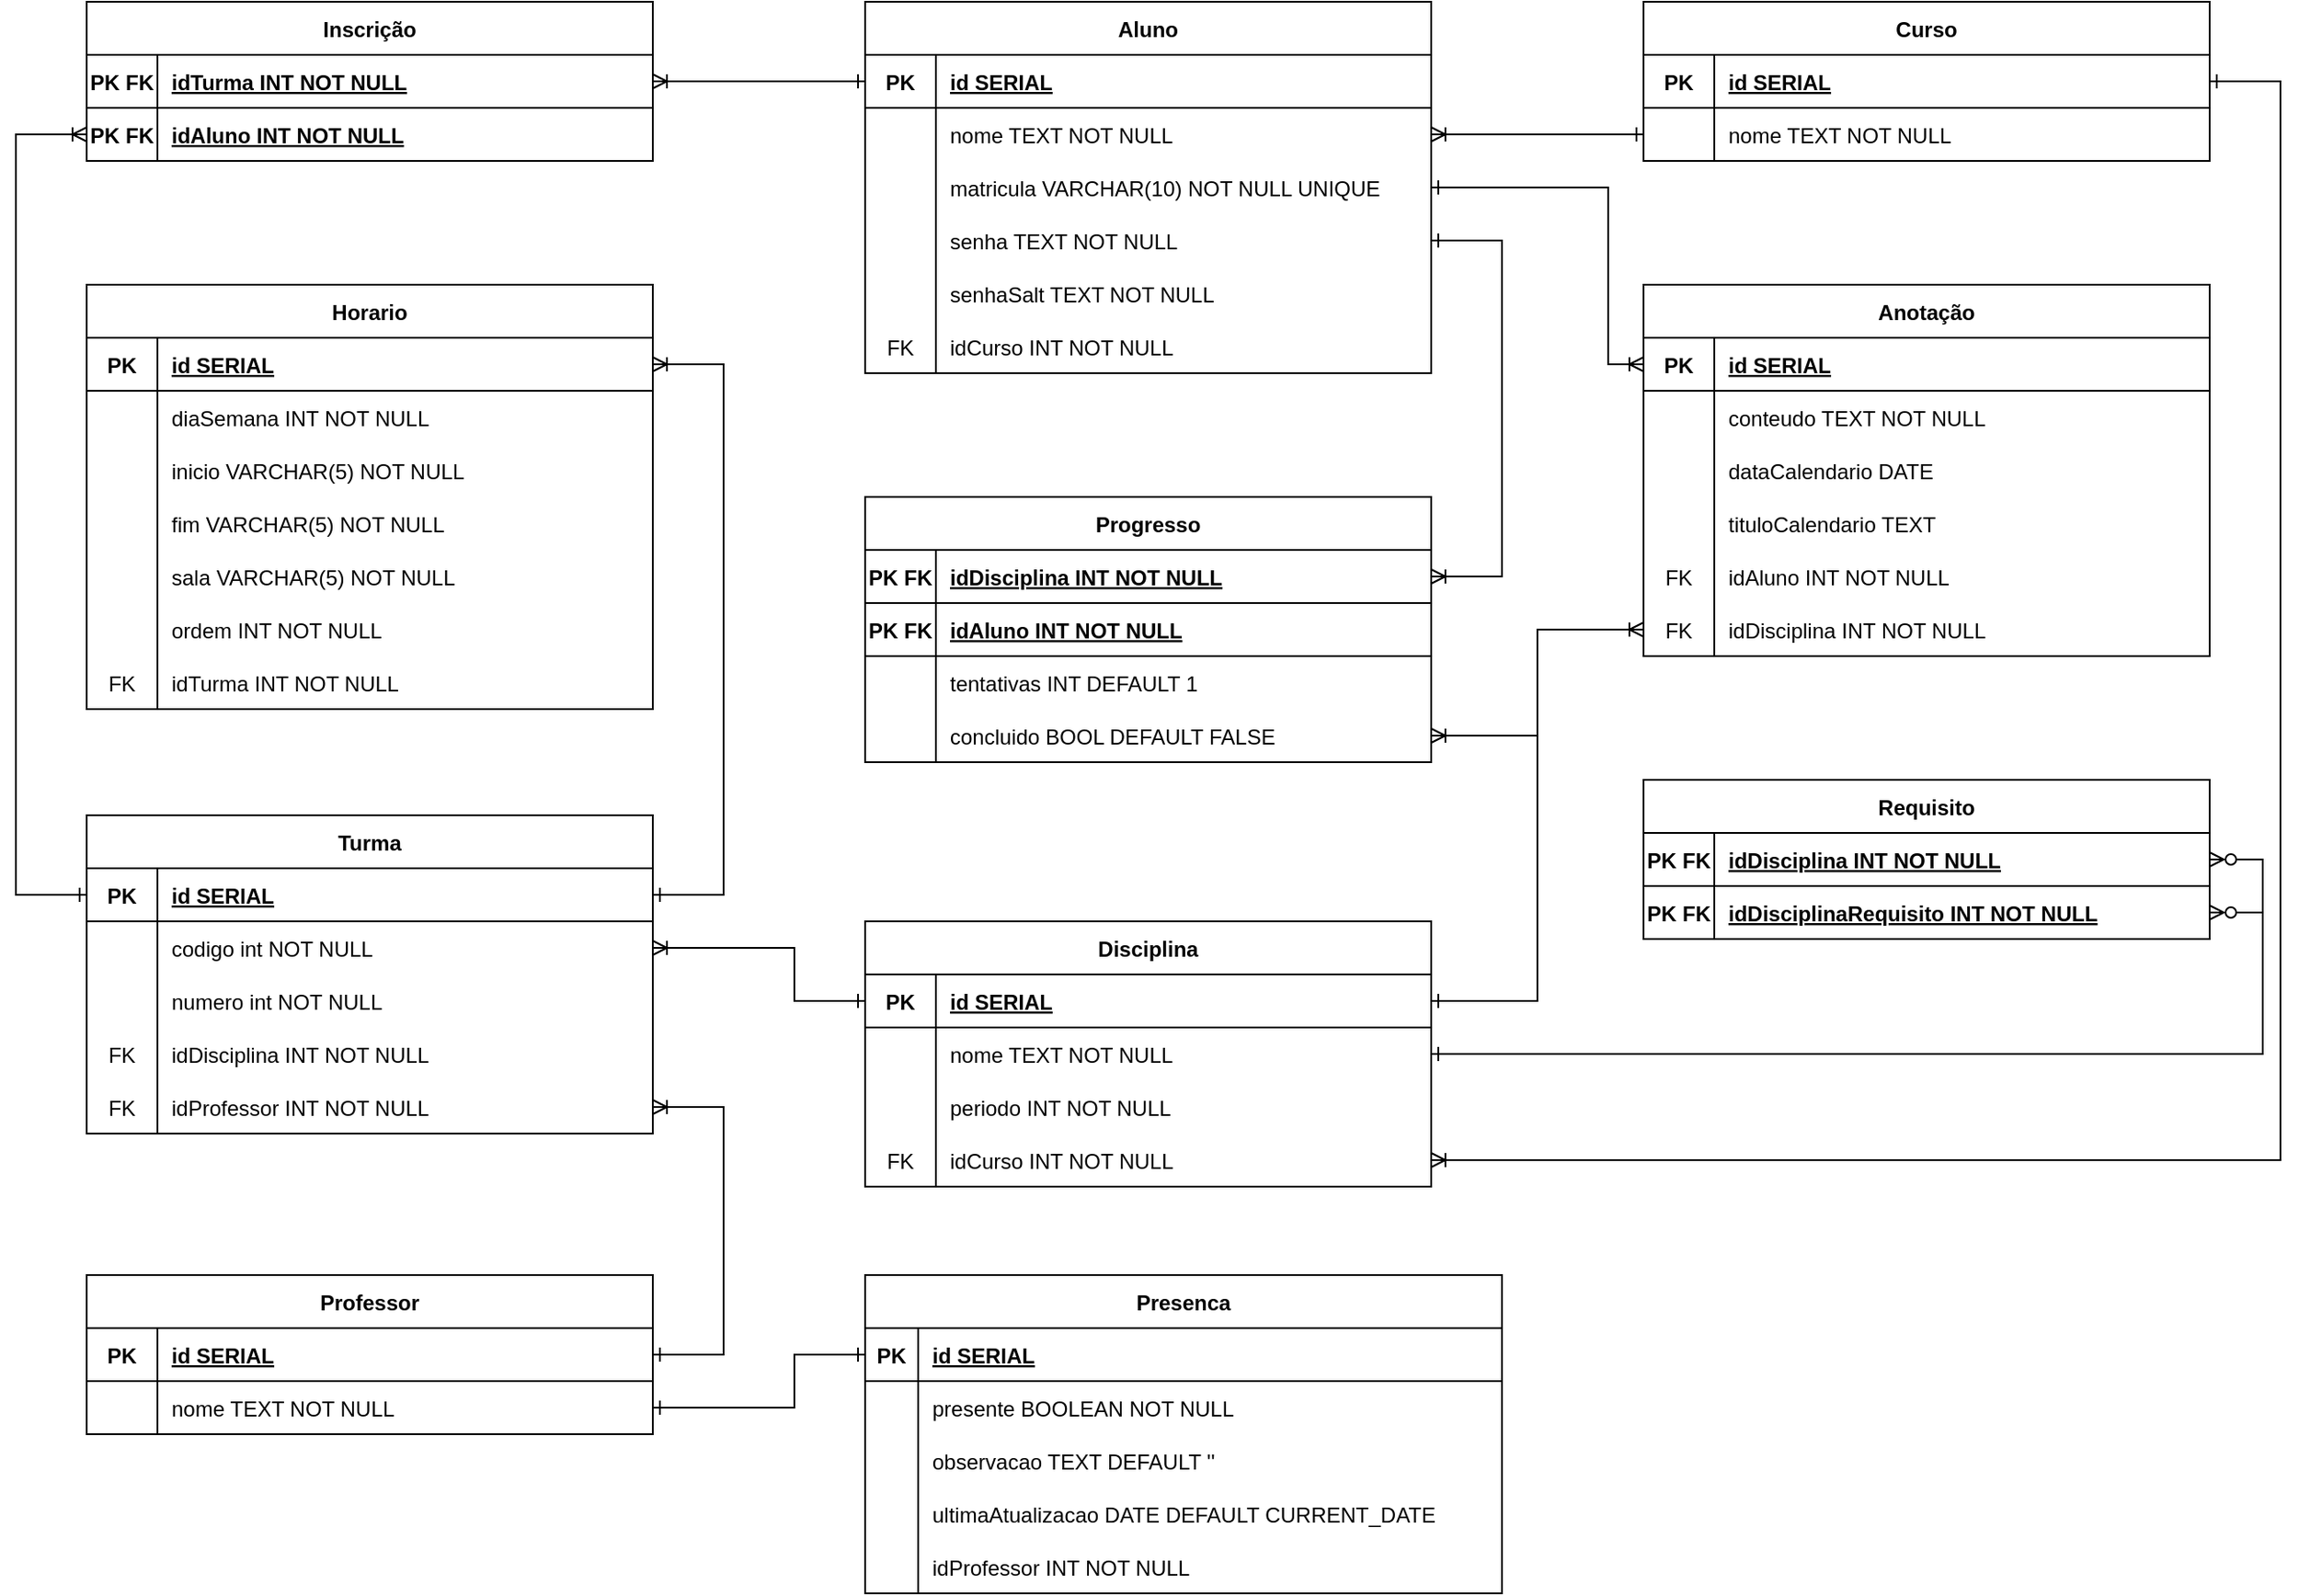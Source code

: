 <mxfile version="24.2.7" type="device">
  <diagram id="R2lEEEUBdFMjLlhIrx00" name="Page-1">
    <mxGraphModel dx="4599" dy="2169" grid="1" gridSize="10" guides="1" tooltips="1" connect="1" arrows="1" fold="1" page="1" pageScale="1" pageWidth="850" pageHeight="1100" math="0" shadow="0" extFonts="Permanent Marker^https://fonts.googleapis.com/css?family=Permanent+Marker">
      <root>
        <mxCell id="0" />
        <mxCell id="1" parent="0" />
        <mxCell id="kL6CfBc492w1mB8kGsAU-8" value="Curso" style="shape=table;startSize=30;container=1;collapsible=1;childLayout=tableLayout;fixedRows=1;rowLines=0;fontStyle=1;align=center;resizeLast=1;" vertex="1" parent="1">
          <mxGeometry x="-840" y="-120" width="320" height="90" as="geometry" />
        </mxCell>
        <mxCell id="kL6CfBc492w1mB8kGsAU-9" value="" style="shape=partialRectangle;collapsible=0;dropTarget=0;pointerEvents=0;fillColor=none;points=[[0,0.5],[1,0.5]];portConstraint=eastwest;top=0;left=0;right=0;bottom=1;" vertex="1" parent="kL6CfBc492w1mB8kGsAU-8">
          <mxGeometry y="30" width="320" height="30" as="geometry" />
        </mxCell>
        <mxCell id="kL6CfBc492w1mB8kGsAU-10" value="PK" style="shape=partialRectangle;overflow=hidden;connectable=0;fillColor=none;top=0;left=0;bottom=0;right=0;fontStyle=1;" vertex="1" parent="kL6CfBc492w1mB8kGsAU-9">
          <mxGeometry width="40" height="30" as="geometry">
            <mxRectangle width="40" height="30" as="alternateBounds" />
          </mxGeometry>
        </mxCell>
        <mxCell id="kL6CfBc492w1mB8kGsAU-11" value="id SERIAL " style="shape=partialRectangle;overflow=hidden;connectable=0;fillColor=none;top=0;left=0;bottom=0;right=0;align=left;spacingLeft=6;fontStyle=5;" vertex="1" parent="kL6CfBc492w1mB8kGsAU-9">
          <mxGeometry x="40" width="280" height="30" as="geometry">
            <mxRectangle width="280" height="30" as="alternateBounds" />
          </mxGeometry>
        </mxCell>
        <mxCell id="kL6CfBc492w1mB8kGsAU-12" value="" style="shape=partialRectangle;collapsible=0;dropTarget=0;pointerEvents=0;fillColor=none;points=[[0,0.5],[1,0.5]];portConstraint=eastwest;top=0;left=0;right=0;bottom=0;" vertex="1" parent="kL6CfBc492w1mB8kGsAU-8">
          <mxGeometry y="60" width="320" height="30" as="geometry" />
        </mxCell>
        <mxCell id="kL6CfBc492w1mB8kGsAU-13" value="" style="shape=partialRectangle;overflow=hidden;connectable=0;fillColor=none;top=0;left=0;bottom=0;right=0;" vertex="1" parent="kL6CfBc492w1mB8kGsAU-12">
          <mxGeometry width="40" height="30" as="geometry">
            <mxRectangle width="40" height="30" as="alternateBounds" />
          </mxGeometry>
        </mxCell>
        <mxCell id="kL6CfBc492w1mB8kGsAU-14" value="nome TEXT NOT NULL" style="shape=partialRectangle;overflow=hidden;connectable=0;fillColor=none;top=0;left=0;bottom=0;right=0;align=left;spacingLeft=6;" vertex="1" parent="kL6CfBc492w1mB8kGsAU-12">
          <mxGeometry x="40" width="280" height="30" as="geometry">
            <mxRectangle width="280" height="30" as="alternateBounds" />
          </mxGeometry>
        </mxCell>
        <mxCell id="kL6CfBc492w1mB8kGsAU-15" value="Disciplina" style="shape=table;startSize=30;container=1;collapsible=1;childLayout=tableLayout;fixedRows=1;rowLines=0;fontStyle=1;align=center;resizeLast=1;" vertex="1" parent="1">
          <mxGeometry x="-1280" y="400" width="320" height="150" as="geometry" />
        </mxCell>
        <mxCell id="kL6CfBc492w1mB8kGsAU-16" value="" style="shape=partialRectangle;collapsible=0;dropTarget=0;pointerEvents=0;fillColor=none;points=[[0,0.5],[1,0.5]];portConstraint=eastwest;top=0;left=0;right=0;bottom=1;" vertex="1" parent="kL6CfBc492w1mB8kGsAU-15">
          <mxGeometry y="30" width="320" height="30" as="geometry" />
        </mxCell>
        <mxCell id="kL6CfBc492w1mB8kGsAU-17" value="PK" style="shape=partialRectangle;overflow=hidden;connectable=0;fillColor=none;top=0;left=0;bottom=0;right=0;fontStyle=1;" vertex="1" parent="kL6CfBc492w1mB8kGsAU-16">
          <mxGeometry width="40" height="30" as="geometry">
            <mxRectangle width="40" height="30" as="alternateBounds" />
          </mxGeometry>
        </mxCell>
        <mxCell id="kL6CfBc492w1mB8kGsAU-18" value="id SERIAL " style="shape=partialRectangle;overflow=hidden;connectable=0;fillColor=none;top=0;left=0;bottom=0;right=0;align=left;spacingLeft=6;fontStyle=5;" vertex="1" parent="kL6CfBc492w1mB8kGsAU-16">
          <mxGeometry x="40" width="280" height="30" as="geometry">
            <mxRectangle width="280" height="30" as="alternateBounds" />
          </mxGeometry>
        </mxCell>
        <mxCell id="kL6CfBc492w1mB8kGsAU-19" value="" style="shape=partialRectangle;collapsible=0;dropTarget=0;pointerEvents=0;fillColor=none;points=[[0,0.5],[1,0.5]];portConstraint=eastwest;top=0;left=0;right=0;bottom=0;" vertex="1" parent="kL6CfBc492w1mB8kGsAU-15">
          <mxGeometry y="60" width="320" height="30" as="geometry" />
        </mxCell>
        <mxCell id="kL6CfBc492w1mB8kGsAU-20" value="" style="shape=partialRectangle;overflow=hidden;connectable=0;fillColor=none;top=0;left=0;bottom=0;right=0;" vertex="1" parent="kL6CfBc492w1mB8kGsAU-19">
          <mxGeometry width="40" height="30" as="geometry">
            <mxRectangle width="40" height="30" as="alternateBounds" />
          </mxGeometry>
        </mxCell>
        <mxCell id="kL6CfBc492w1mB8kGsAU-21" value="nome TEXT NOT NULL" style="shape=partialRectangle;overflow=hidden;connectable=0;fillColor=none;top=0;left=0;bottom=0;right=0;align=left;spacingLeft=6;" vertex="1" parent="kL6CfBc492w1mB8kGsAU-19">
          <mxGeometry x="40" width="280" height="30" as="geometry">
            <mxRectangle width="280" height="30" as="alternateBounds" />
          </mxGeometry>
        </mxCell>
        <mxCell id="kL6CfBc492w1mB8kGsAU-166" style="shape=partialRectangle;collapsible=0;dropTarget=0;pointerEvents=0;fillColor=none;points=[[0,0.5],[1,0.5]];portConstraint=eastwest;top=0;left=0;right=0;bottom=0;" vertex="1" parent="kL6CfBc492w1mB8kGsAU-15">
          <mxGeometry y="90" width="320" height="30" as="geometry" />
        </mxCell>
        <mxCell id="kL6CfBc492w1mB8kGsAU-167" style="shape=partialRectangle;overflow=hidden;connectable=0;fillColor=none;top=0;left=0;bottom=0;right=0;" vertex="1" parent="kL6CfBc492w1mB8kGsAU-166">
          <mxGeometry width="40" height="30" as="geometry">
            <mxRectangle width="40" height="30" as="alternateBounds" />
          </mxGeometry>
        </mxCell>
        <mxCell id="kL6CfBc492w1mB8kGsAU-168" value="periodo INT NOT NULL" style="shape=partialRectangle;overflow=hidden;connectable=0;fillColor=none;top=0;left=0;bottom=0;right=0;align=left;spacingLeft=6;" vertex="1" parent="kL6CfBc492w1mB8kGsAU-166">
          <mxGeometry x="40" width="280" height="30" as="geometry">
            <mxRectangle width="280" height="30" as="alternateBounds" />
          </mxGeometry>
        </mxCell>
        <mxCell id="kL6CfBc492w1mB8kGsAU-22" style="shape=partialRectangle;collapsible=0;dropTarget=0;pointerEvents=0;fillColor=none;points=[[0,0.5],[1,0.5]];portConstraint=eastwest;top=0;left=0;right=0;bottom=0;" vertex="1" parent="kL6CfBc492w1mB8kGsAU-15">
          <mxGeometry y="120" width="320" height="30" as="geometry" />
        </mxCell>
        <mxCell id="kL6CfBc492w1mB8kGsAU-23" value="FK" style="shape=partialRectangle;overflow=hidden;connectable=0;fillColor=none;top=0;left=0;bottom=0;right=0;" vertex="1" parent="kL6CfBc492w1mB8kGsAU-22">
          <mxGeometry width="40" height="30" as="geometry">
            <mxRectangle width="40" height="30" as="alternateBounds" />
          </mxGeometry>
        </mxCell>
        <mxCell id="kL6CfBc492w1mB8kGsAU-24" value="idCurso INT NOT NULL" style="shape=partialRectangle;overflow=hidden;connectable=0;fillColor=none;top=0;left=0;bottom=0;right=0;align=left;spacingLeft=6;" vertex="1" parent="kL6CfBc492w1mB8kGsAU-22">
          <mxGeometry x="40" width="280" height="30" as="geometry">
            <mxRectangle width="280" height="30" as="alternateBounds" />
          </mxGeometry>
        </mxCell>
        <mxCell id="kL6CfBc492w1mB8kGsAU-25" value="Requisito" style="shape=table;startSize=30;container=1;collapsible=1;childLayout=tableLayout;fixedRows=1;rowLines=0;fontStyle=1;align=center;resizeLast=1;" vertex="1" parent="1">
          <mxGeometry x="-840" y="320" width="320" height="90" as="geometry" />
        </mxCell>
        <mxCell id="kL6CfBc492w1mB8kGsAU-26" value="" style="shape=partialRectangle;collapsible=0;dropTarget=0;pointerEvents=0;fillColor=none;points=[[0,0.5],[1,0.5]];portConstraint=eastwest;top=0;left=0;right=0;bottom=1;" vertex="1" parent="kL6CfBc492w1mB8kGsAU-25">
          <mxGeometry y="30" width="320" height="30" as="geometry" />
        </mxCell>
        <mxCell id="kL6CfBc492w1mB8kGsAU-27" value="PK FK" style="shape=partialRectangle;overflow=hidden;connectable=0;fillColor=none;top=0;left=0;bottom=0;right=0;fontStyle=1;" vertex="1" parent="kL6CfBc492w1mB8kGsAU-26">
          <mxGeometry width="40" height="30" as="geometry">
            <mxRectangle width="40" height="30" as="alternateBounds" />
          </mxGeometry>
        </mxCell>
        <mxCell id="kL6CfBc492w1mB8kGsAU-28" value="idDisciplina INT NOT NULL" style="shape=partialRectangle;overflow=hidden;connectable=0;fillColor=none;top=0;left=0;bottom=0;right=0;align=left;spacingLeft=6;fontStyle=5;" vertex="1" parent="kL6CfBc492w1mB8kGsAU-26">
          <mxGeometry x="40" width="280" height="30" as="geometry">
            <mxRectangle width="280" height="30" as="alternateBounds" />
          </mxGeometry>
        </mxCell>
        <mxCell id="kL6CfBc492w1mB8kGsAU-29" style="shape=partialRectangle;collapsible=0;dropTarget=0;pointerEvents=0;fillColor=none;points=[[0,0.5],[1,0.5]];portConstraint=eastwest;top=0;left=0;right=0;bottom=1;" vertex="1" parent="kL6CfBc492w1mB8kGsAU-25">
          <mxGeometry y="60" width="320" height="30" as="geometry" />
        </mxCell>
        <mxCell id="kL6CfBc492w1mB8kGsAU-30" value="PK FK" style="shape=partialRectangle;overflow=hidden;connectable=0;fillColor=none;top=0;left=0;bottom=0;right=0;fontStyle=1;" vertex="1" parent="kL6CfBc492w1mB8kGsAU-29">
          <mxGeometry width="40" height="30" as="geometry">
            <mxRectangle width="40" height="30" as="alternateBounds" />
          </mxGeometry>
        </mxCell>
        <mxCell id="kL6CfBc492w1mB8kGsAU-31" value="idDisciplinaRequisito INT NOT NULL" style="shape=partialRectangle;overflow=hidden;connectable=0;fillColor=none;top=0;left=0;bottom=0;right=0;align=left;spacingLeft=6;fontStyle=5;" vertex="1" parent="kL6CfBc492w1mB8kGsAU-29">
          <mxGeometry x="40" width="280" height="30" as="geometry">
            <mxRectangle width="280" height="30" as="alternateBounds" />
          </mxGeometry>
        </mxCell>
        <mxCell id="kL6CfBc492w1mB8kGsAU-32" value="Turma" style="shape=table;startSize=30;container=1;collapsible=1;childLayout=tableLayout;fixedRows=1;rowLines=0;fontStyle=1;align=center;resizeLast=1;" vertex="1" parent="1">
          <mxGeometry x="-1720" y="340" width="320" height="180" as="geometry" />
        </mxCell>
        <mxCell id="kL6CfBc492w1mB8kGsAU-33" value="" style="shape=partialRectangle;collapsible=0;dropTarget=0;pointerEvents=0;fillColor=none;points=[[0,0.5],[1,0.5]];portConstraint=eastwest;top=0;left=0;right=0;bottom=1;" vertex="1" parent="kL6CfBc492w1mB8kGsAU-32">
          <mxGeometry y="30" width="320" height="30" as="geometry" />
        </mxCell>
        <mxCell id="kL6CfBc492w1mB8kGsAU-34" value="PK" style="shape=partialRectangle;overflow=hidden;connectable=0;fillColor=none;top=0;left=0;bottom=0;right=0;fontStyle=1;" vertex="1" parent="kL6CfBc492w1mB8kGsAU-33">
          <mxGeometry width="40" height="30" as="geometry">
            <mxRectangle width="40" height="30" as="alternateBounds" />
          </mxGeometry>
        </mxCell>
        <mxCell id="kL6CfBc492w1mB8kGsAU-35" value="id SERIAL" style="shape=partialRectangle;overflow=hidden;connectable=0;fillColor=none;top=0;left=0;bottom=0;right=0;align=left;spacingLeft=6;fontStyle=5;" vertex="1" parent="kL6CfBc492w1mB8kGsAU-33">
          <mxGeometry x="40" width="280" height="30" as="geometry">
            <mxRectangle width="280" height="30" as="alternateBounds" />
          </mxGeometry>
        </mxCell>
        <mxCell id="kL6CfBc492w1mB8kGsAU-36" value="" style="shape=partialRectangle;collapsible=0;dropTarget=0;pointerEvents=0;fillColor=none;points=[[0,0.5],[1,0.5]];portConstraint=eastwest;top=0;left=0;right=0;bottom=0;" vertex="1" parent="kL6CfBc492w1mB8kGsAU-32">
          <mxGeometry y="60" width="320" height="30" as="geometry" />
        </mxCell>
        <mxCell id="kL6CfBc492w1mB8kGsAU-37" value="" style="shape=partialRectangle;overflow=hidden;connectable=0;fillColor=none;top=0;left=0;bottom=0;right=0;" vertex="1" parent="kL6CfBc492w1mB8kGsAU-36">
          <mxGeometry width="40" height="30" as="geometry">
            <mxRectangle width="40" height="30" as="alternateBounds" />
          </mxGeometry>
        </mxCell>
        <mxCell id="kL6CfBc492w1mB8kGsAU-38" value="codigo int NOT NULL" style="shape=partialRectangle;overflow=hidden;connectable=0;fillColor=none;top=0;left=0;bottom=0;right=0;align=left;spacingLeft=6;" vertex="1" parent="kL6CfBc492w1mB8kGsAU-36">
          <mxGeometry x="40" width="280" height="30" as="geometry">
            <mxRectangle width="280" height="30" as="alternateBounds" />
          </mxGeometry>
        </mxCell>
        <mxCell id="kL6CfBc492w1mB8kGsAU-39" style="shape=partialRectangle;collapsible=0;dropTarget=0;pointerEvents=0;fillColor=none;points=[[0,0.5],[1,0.5]];portConstraint=eastwest;top=0;left=0;right=0;bottom=0;" vertex="1" parent="kL6CfBc492w1mB8kGsAU-32">
          <mxGeometry y="90" width="320" height="30" as="geometry" />
        </mxCell>
        <mxCell id="kL6CfBc492w1mB8kGsAU-40" style="shape=partialRectangle;overflow=hidden;connectable=0;fillColor=none;top=0;left=0;bottom=0;right=0;" vertex="1" parent="kL6CfBc492w1mB8kGsAU-39">
          <mxGeometry width="40" height="30" as="geometry">
            <mxRectangle width="40" height="30" as="alternateBounds" />
          </mxGeometry>
        </mxCell>
        <mxCell id="kL6CfBc492w1mB8kGsAU-41" value="numero int NOT NULL" style="shape=partialRectangle;overflow=hidden;connectable=0;fillColor=none;top=0;left=0;bottom=0;right=0;align=left;spacingLeft=6;" vertex="1" parent="kL6CfBc492w1mB8kGsAU-39">
          <mxGeometry x="40" width="280" height="30" as="geometry">
            <mxRectangle width="280" height="30" as="alternateBounds" />
          </mxGeometry>
        </mxCell>
        <mxCell id="kL6CfBc492w1mB8kGsAU-42" style="shape=partialRectangle;collapsible=0;dropTarget=0;pointerEvents=0;fillColor=none;points=[[0,0.5],[1,0.5]];portConstraint=eastwest;top=0;left=0;right=0;bottom=0;" vertex="1" parent="kL6CfBc492w1mB8kGsAU-32">
          <mxGeometry y="120" width="320" height="30" as="geometry" />
        </mxCell>
        <mxCell id="kL6CfBc492w1mB8kGsAU-43" value="FK" style="shape=partialRectangle;overflow=hidden;connectable=0;fillColor=none;top=0;left=0;bottom=0;right=0;" vertex="1" parent="kL6CfBc492w1mB8kGsAU-42">
          <mxGeometry width="40" height="30" as="geometry">
            <mxRectangle width="40" height="30" as="alternateBounds" />
          </mxGeometry>
        </mxCell>
        <mxCell id="kL6CfBc492w1mB8kGsAU-44" value="idDisciplina INT NOT NULL" style="shape=partialRectangle;overflow=hidden;connectable=0;fillColor=none;top=0;left=0;bottom=0;right=0;align=left;spacingLeft=6;" vertex="1" parent="kL6CfBc492w1mB8kGsAU-42">
          <mxGeometry x="40" width="280" height="30" as="geometry">
            <mxRectangle width="280" height="30" as="alternateBounds" />
          </mxGeometry>
        </mxCell>
        <mxCell id="kL6CfBc492w1mB8kGsAU-45" style="shape=partialRectangle;collapsible=0;dropTarget=0;pointerEvents=0;fillColor=none;points=[[0,0.5],[1,0.5]];portConstraint=eastwest;top=0;left=0;right=0;bottom=0;" vertex="1" parent="kL6CfBc492w1mB8kGsAU-32">
          <mxGeometry y="150" width="320" height="30" as="geometry" />
        </mxCell>
        <mxCell id="kL6CfBc492w1mB8kGsAU-46" value="FK" style="shape=partialRectangle;overflow=hidden;connectable=0;fillColor=none;top=0;left=0;bottom=0;right=0;" vertex="1" parent="kL6CfBc492w1mB8kGsAU-45">
          <mxGeometry width="40" height="30" as="geometry">
            <mxRectangle width="40" height="30" as="alternateBounds" />
          </mxGeometry>
        </mxCell>
        <mxCell id="kL6CfBc492w1mB8kGsAU-47" value="idProfessor INT NOT NULL" style="shape=partialRectangle;overflow=hidden;connectable=0;fillColor=none;top=0;left=0;bottom=0;right=0;align=left;spacingLeft=6;" vertex="1" parent="kL6CfBc492w1mB8kGsAU-45">
          <mxGeometry x="40" width="280" height="30" as="geometry">
            <mxRectangle width="280" height="30" as="alternateBounds" />
          </mxGeometry>
        </mxCell>
        <mxCell id="kL6CfBc492w1mB8kGsAU-48" value="Aluno" style="shape=table;startSize=30;container=1;collapsible=1;childLayout=tableLayout;fixedRows=1;rowLines=0;fontStyle=1;align=center;resizeLast=1;" vertex="1" parent="1">
          <mxGeometry x="-1280" y="-120" width="320" height="210" as="geometry" />
        </mxCell>
        <mxCell id="kL6CfBc492w1mB8kGsAU-49" value="" style="shape=partialRectangle;collapsible=0;dropTarget=0;pointerEvents=0;fillColor=none;points=[[0,0.5],[1,0.5]];portConstraint=eastwest;top=0;left=0;right=0;bottom=1;" vertex="1" parent="kL6CfBc492w1mB8kGsAU-48">
          <mxGeometry y="30" width="320" height="30" as="geometry" />
        </mxCell>
        <mxCell id="kL6CfBc492w1mB8kGsAU-50" value="PK" style="shape=partialRectangle;overflow=hidden;connectable=0;fillColor=none;top=0;left=0;bottom=0;right=0;fontStyle=1;" vertex="1" parent="kL6CfBc492w1mB8kGsAU-49">
          <mxGeometry width="40" height="30" as="geometry">
            <mxRectangle width="40" height="30" as="alternateBounds" />
          </mxGeometry>
        </mxCell>
        <mxCell id="kL6CfBc492w1mB8kGsAU-51" value="id SERIAL" style="shape=partialRectangle;overflow=hidden;connectable=0;fillColor=none;top=0;left=0;bottom=0;right=0;align=left;spacingLeft=6;fontStyle=5;" vertex="1" parent="kL6CfBc492w1mB8kGsAU-49">
          <mxGeometry x="40" width="280" height="30" as="geometry">
            <mxRectangle width="280" height="30" as="alternateBounds" />
          </mxGeometry>
        </mxCell>
        <mxCell id="kL6CfBc492w1mB8kGsAU-52" value="" style="shape=partialRectangle;collapsible=0;dropTarget=0;pointerEvents=0;fillColor=none;points=[[0,0.5],[1,0.5]];portConstraint=eastwest;top=0;left=0;right=0;bottom=0;" vertex="1" parent="kL6CfBc492w1mB8kGsAU-48">
          <mxGeometry y="60" width="320" height="30" as="geometry" />
        </mxCell>
        <mxCell id="kL6CfBc492w1mB8kGsAU-53" value="" style="shape=partialRectangle;overflow=hidden;connectable=0;fillColor=none;top=0;left=0;bottom=0;right=0;" vertex="1" parent="kL6CfBc492w1mB8kGsAU-52">
          <mxGeometry width="40" height="30" as="geometry">
            <mxRectangle width="40" height="30" as="alternateBounds" />
          </mxGeometry>
        </mxCell>
        <mxCell id="kL6CfBc492w1mB8kGsAU-54" value="nome TEXT NOT NULL" style="shape=partialRectangle;overflow=hidden;connectable=0;fillColor=none;top=0;left=0;bottom=0;right=0;align=left;spacingLeft=6;" vertex="1" parent="kL6CfBc492w1mB8kGsAU-52">
          <mxGeometry x="40" width="280" height="30" as="geometry">
            <mxRectangle width="280" height="30" as="alternateBounds" />
          </mxGeometry>
        </mxCell>
        <mxCell id="kL6CfBc492w1mB8kGsAU-55" style="shape=partialRectangle;collapsible=0;dropTarget=0;pointerEvents=0;fillColor=none;points=[[0,0.5],[1,0.5]];portConstraint=eastwest;top=0;left=0;right=0;bottom=0;" vertex="1" parent="kL6CfBc492w1mB8kGsAU-48">
          <mxGeometry y="90" width="320" height="30" as="geometry" />
        </mxCell>
        <mxCell id="kL6CfBc492w1mB8kGsAU-56" style="shape=partialRectangle;overflow=hidden;connectable=0;fillColor=none;top=0;left=0;bottom=0;right=0;" vertex="1" parent="kL6CfBc492w1mB8kGsAU-55">
          <mxGeometry width="40" height="30" as="geometry">
            <mxRectangle width="40" height="30" as="alternateBounds" />
          </mxGeometry>
        </mxCell>
        <mxCell id="kL6CfBc492w1mB8kGsAU-57" value="matricula VARCHAR(10) NOT NULL UNIQUE" style="shape=partialRectangle;overflow=hidden;connectable=0;fillColor=none;top=0;left=0;bottom=0;right=0;align=left;spacingLeft=6;" vertex="1" parent="kL6CfBc492w1mB8kGsAU-55">
          <mxGeometry x="40" width="280" height="30" as="geometry">
            <mxRectangle width="280" height="30" as="alternateBounds" />
          </mxGeometry>
        </mxCell>
        <mxCell id="kL6CfBc492w1mB8kGsAU-58" style="shape=partialRectangle;collapsible=0;dropTarget=0;pointerEvents=0;fillColor=none;points=[[0,0.5],[1,0.5]];portConstraint=eastwest;top=0;left=0;right=0;bottom=0;" vertex="1" parent="kL6CfBc492w1mB8kGsAU-48">
          <mxGeometry y="120" width="320" height="30" as="geometry" />
        </mxCell>
        <mxCell id="kL6CfBc492w1mB8kGsAU-59" style="shape=partialRectangle;overflow=hidden;connectable=0;fillColor=none;top=0;left=0;bottom=0;right=0;" vertex="1" parent="kL6CfBc492w1mB8kGsAU-58">
          <mxGeometry width="40" height="30" as="geometry">
            <mxRectangle width="40" height="30" as="alternateBounds" />
          </mxGeometry>
        </mxCell>
        <mxCell id="kL6CfBc492w1mB8kGsAU-60" value="senha TEXT NOT NULL" style="shape=partialRectangle;overflow=hidden;connectable=0;fillColor=none;top=0;left=0;bottom=0;right=0;align=left;spacingLeft=6;" vertex="1" parent="kL6CfBc492w1mB8kGsAU-58">
          <mxGeometry x="40" width="280" height="30" as="geometry">
            <mxRectangle width="280" height="30" as="alternateBounds" />
          </mxGeometry>
        </mxCell>
        <mxCell id="kL6CfBc492w1mB8kGsAU-61" style="shape=partialRectangle;collapsible=0;dropTarget=0;pointerEvents=0;fillColor=none;points=[[0,0.5],[1,0.5]];portConstraint=eastwest;top=0;left=0;right=0;bottom=0;" vertex="1" parent="kL6CfBc492w1mB8kGsAU-48">
          <mxGeometry y="150" width="320" height="30" as="geometry" />
        </mxCell>
        <mxCell id="kL6CfBc492w1mB8kGsAU-62" style="shape=partialRectangle;overflow=hidden;connectable=0;fillColor=none;top=0;left=0;bottom=0;right=0;" vertex="1" parent="kL6CfBc492w1mB8kGsAU-61">
          <mxGeometry width="40" height="30" as="geometry">
            <mxRectangle width="40" height="30" as="alternateBounds" />
          </mxGeometry>
        </mxCell>
        <mxCell id="kL6CfBc492w1mB8kGsAU-63" value="senhaSalt TEXT NOT NULL" style="shape=partialRectangle;overflow=hidden;connectable=0;fillColor=none;top=0;left=0;bottom=0;right=0;align=left;spacingLeft=6;" vertex="1" parent="kL6CfBc492w1mB8kGsAU-61">
          <mxGeometry x="40" width="280" height="30" as="geometry">
            <mxRectangle width="280" height="30" as="alternateBounds" />
          </mxGeometry>
        </mxCell>
        <mxCell id="kL6CfBc492w1mB8kGsAU-64" style="shape=partialRectangle;collapsible=0;dropTarget=0;pointerEvents=0;fillColor=none;points=[[0,0.5],[1,0.5]];portConstraint=eastwest;top=0;left=0;right=0;bottom=0;" vertex="1" parent="kL6CfBc492w1mB8kGsAU-48">
          <mxGeometry y="180" width="320" height="30" as="geometry" />
        </mxCell>
        <mxCell id="kL6CfBc492w1mB8kGsAU-65" value="FK" style="shape=partialRectangle;overflow=hidden;connectable=0;fillColor=none;top=0;left=0;bottom=0;right=0;" vertex="1" parent="kL6CfBc492w1mB8kGsAU-64">
          <mxGeometry width="40" height="30" as="geometry">
            <mxRectangle width="40" height="30" as="alternateBounds" />
          </mxGeometry>
        </mxCell>
        <mxCell id="kL6CfBc492w1mB8kGsAU-66" value="idCurso INT NOT NULL" style="shape=partialRectangle;overflow=hidden;connectable=0;fillColor=none;top=0;left=0;bottom=0;right=0;align=left;spacingLeft=6;" vertex="1" parent="kL6CfBc492w1mB8kGsAU-64">
          <mxGeometry x="40" width="280" height="30" as="geometry">
            <mxRectangle width="280" height="30" as="alternateBounds" />
          </mxGeometry>
        </mxCell>
        <mxCell id="kL6CfBc492w1mB8kGsAU-67" value="Anotação" style="shape=table;startSize=30;container=1;collapsible=1;childLayout=tableLayout;fixedRows=1;rowLines=0;fontStyle=1;align=center;resizeLast=1;" vertex="1" parent="1">
          <mxGeometry x="-840" y="40" width="320" height="210" as="geometry" />
        </mxCell>
        <mxCell id="kL6CfBc492w1mB8kGsAU-68" value="" style="shape=partialRectangle;collapsible=0;dropTarget=0;pointerEvents=0;fillColor=none;points=[[0,0.5],[1,0.5]];portConstraint=eastwest;top=0;left=0;right=0;bottom=1;" vertex="1" parent="kL6CfBc492w1mB8kGsAU-67">
          <mxGeometry y="30" width="320" height="30" as="geometry" />
        </mxCell>
        <mxCell id="kL6CfBc492w1mB8kGsAU-69" value="PK" style="shape=partialRectangle;overflow=hidden;connectable=0;fillColor=none;top=0;left=0;bottom=0;right=0;fontStyle=1;" vertex="1" parent="kL6CfBc492w1mB8kGsAU-68">
          <mxGeometry width="40" height="30" as="geometry">
            <mxRectangle width="40" height="30" as="alternateBounds" />
          </mxGeometry>
        </mxCell>
        <mxCell id="kL6CfBc492w1mB8kGsAU-70" value="id SERIAL" style="shape=partialRectangle;overflow=hidden;connectable=0;fillColor=none;top=0;left=0;bottom=0;right=0;align=left;spacingLeft=6;fontStyle=5;" vertex="1" parent="kL6CfBc492w1mB8kGsAU-68">
          <mxGeometry x="40" width="280" height="30" as="geometry">
            <mxRectangle width="280" height="30" as="alternateBounds" />
          </mxGeometry>
        </mxCell>
        <mxCell id="kL6CfBc492w1mB8kGsAU-71" value="" style="shape=partialRectangle;collapsible=0;dropTarget=0;pointerEvents=0;fillColor=none;points=[[0,0.5],[1,0.5]];portConstraint=eastwest;top=0;left=0;right=0;bottom=0;" vertex="1" parent="kL6CfBc492w1mB8kGsAU-67">
          <mxGeometry y="60" width="320" height="30" as="geometry" />
        </mxCell>
        <mxCell id="kL6CfBc492w1mB8kGsAU-72" value="" style="shape=partialRectangle;overflow=hidden;connectable=0;fillColor=none;top=0;left=0;bottom=0;right=0;" vertex="1" parent="kL6CfBc492w1mB8kGsAU-71">
          <mxGeometry width="40" height="30" as="geometry">
            <mxRectangle width="40" height="30" as="alternateBounds" />
          </mxGeometry>
        </mxCell>
        <mxCell id="kL6CfBc492w1mB8kGsAU-73" value="conteudo TEXT NOT NULL" style="shape=partialRectangle;overflow=hidden;connectable=0;fillColor=none;top=0;left=0;bottom=0;right=0;align=left;spacingLeft=6;" vertex="1" parent="kL6CfBc492w1mB8kGsAU-71">
          <mxGeometry x="40" width="280" height="30" as="geometry">
            <mxRectangle width="280" height="30" as="alternateBounds" />
          </mxGeometry>
        </mxCell>
        <mxCell id="kL6CfBc492w1mB8kGsAU-74" style="shape=partialRectangle;collapsible=0;dropTarget=0;pointerEvents=0;fillColor=none;points=[[0,0.5],[1,0.5]];portConstraint=eastwest;top=0;left=0;right=0;bottom=0;" vertex="1" parent="kL6CfBc492w1mB8kGsAU-67">
          <mxGeometry y="90" width="320" height="30" as="geometry" />
        </mxCell>
        <mxCell id="kL6CfBc492w1mB8kGsAU-75" style="shape=partialRectangle;overflow=hidden;connectable=0;fillColor=none;top=0;left=0;bottom=0;right=0;" vertex="1" parent="kL6CfBc492w1mB8kGsAU-74">
          <mxGeometry width="40" height="30" as="geometry">
            <mxRectangle width="40" height="30" as="alternateBounds" />
          </mxGeometry>
        </mxCell>
        <mxCell id="kL6CfBc492w1mB8kGsAU-76" value="dataCalendario DATE" style="shape=partialRectangle;overflow=hidden;connectable=0;fillColor=none;top=0;left=0;bottom=0;right=0;align=left;spacingLeft=6;" vertex="1" parent="kL6CfBc492w1mB8kGsAU-74">
          <mxGeometry x="40" width="280" height="30" as="geometry">
            <mxRectangle width="280" height="30" as="alternateBounds" />
          </mxGeometry>
        </mxCell>
        <mxCell id="kL6CfBc492w1mB8kGsAU-77" style="shape=partialRectangle;collapsible=0;dropTarget=0;pointerEvents=0;fillColor=none;points=[[0,0.5],[1,0.5]];portConstraint=eastwest;top=0;left=0;right=0;bottom=0;" vertex="1" parent="kL6CfBc492w1mB8kGsAU-67">
          <mxGeometry y="120" width="320" height="30" as="geometry" />
        </mxCell>
        <mxCell id="kL6CfBc492w1mB8kGsAU-78" style="shape=partialRectangle;overflow=hidden;connectable=0;fillColor=none;top=0;left=0;bottom=0;right=0;" vertex="1" parent="kL6CfBc492w1mB8kGsAU-77">
          <mxGeometry width="40" height="30" as="geometry">
            <mxRectangle width="40" height="30" as="alternateBounds" />
          </mxGeometry>
        </mxCell>
        <mxCell id="kL6CfBc492w1mB8kGsAU-79" value="tituloCalendario TEXT" style="shape=partialRectangle;overflow=hidden;connectable=0;fillColor=none;top=0;left=0;bottom=0;right=0;align=left;spacingLeft=6;" vertex="1" parent="kL6CfBc492w1mB8kGsAU-77">
          <mxGeometry x="40" width="280" height="30" as="geometry">
            <mxRectangle width="280" height="30" as="alternateBounds" />
          </mxGeometry>
        </mxCell>
        <mxCell id="kL6CfBc492w1mB8kGsAU-80" style="shape=partialRectangle;collapsible=0;dropTarget=0;pointerEvents=0;fillColor=none;points=[[0,0.5],[1,0.5]];portConstraint=eastwest;top=0;left=0;right=0;bottom=0;" vertex="1" parent="kL6CfBc492w1mB8kGsAU-67">
          <mxGeometry y="150" width="320" height="30" as="geometry" />
        </mxCell>
        <mxCell id="kL6CfBc492w1mB8kGsAU-81" value="FK" style="shape=partialRectangle;overflow=hidden;connectable=0;fillColor=none;top=0;left=0;bottom=0;right=0;" vertex="1" parent="kL6CfBc492w1mB8kGsAU-80">
          <mxGeometry width="40" height="30" as="geometry">
            <mxRectangle width="40" height="30" as="alternateBounds" />
          </mxGeometry>
        </mxCell>
        <mxCell id="kL6CfBc492w1mB8kGsAU-82" value="idAluno INT NOT NULL" style="shape=partialRectangle;overflow=hidden;connectable=0;fillColor=none;top=0;left=0;bottom=0;right=0;align=left;spacingLeft=6;" vertex="1" parent="kL6CfBc492w1mB8kGsAU-80">
          <mxGeometry x="40" width="280" height="30" as="geometry">
            <mxRectangle width="280" height="30" as="alternateBounds" />
          </mxGeometry>
        </mxCell>
        <mxCell id="kL6CfBc492w1mB8kGsAU-83" style="shape=partialRectangle;collapsible=0;dropTarget=0;pointerEvents=0;fillColor=none;points=[[0,0.5],[1,0.5]];portConstraint=eastwest;top=0;left=0;right=0;bottom=0;" vertex="1" parent="kL6CfBc492w1mB8kGsAU-67">
          <mxGeometry y="180" width="320" height="30" as="geometry" />
        </mxCell>
        <mxCell id="kL6CfBc492w1mB8kGsAU-84" value="FK" style="shape=partialRectangle;overflow=hidden;connectable=0;fillColor=none;top=0;left=0;bottom=0;right=0;" vertex="1" parent="kL6CfBc492w1mB8kGsAU-83">
          <mxGeometry width="40" height="30" as="geometry">
            <mxRectangle width="40" height="30" as="alternateBounds" />
          </mxGeometry>
        </mxCell>
        <mxCell id="kL6CfBc492w1mB8kGsAU-85" value="idDisciplina INT NOT NULL" style="shape=partialRectangle;overflow=hidden;connectable=0;fillColor=none;top=0;left=0;bottom=0;right=0;align=left;spacingLeft=6;" vertex="1" parent="kL6CfBc492w1mB8kGsAU-83">
          <mxGeometry x="40" width="280" height="30" as="geometry">
            <mxRectangle width="280" height="30" as="alternateBounds" />
          </mxGeometry>
        </mxCell>
        <mxCell id="kL6CfBc492w1mB8kGsAU-86" value="Progresso" style="shape=table;startSize=30;container=1;collapsible=1;childLayout=tableLayout;fixedRows=1;rowLines=0;fontStyle=1;align=center;resizeLast=1;" vertex="1" parent="1">
          <mxGeometry x="-1280" y="160" width="320" height="150" as="geometry" />
        </mxCell>
        <mxCell id="kL6CfBc492w1mB8kGsAU-87" value="" style="shape=partialRectangle;collapsible=0;dropTarget=0;pointerEvents=0;fillColor=none;points=[[0,0.5],[1,0.5]];portConstraint=eastwest;top=0;left=0;right=0;bottom=1;" vertex="1" parent="kL6CfBc492w1mB8kGsAU-86">
          <mxGeometry y="30" width="320" height="30" as="geometry" />
        </mxCell>
        <mxCell id="kL6CfBc492w1mB8kGsAU-88" value="PK FK" style="shape=partialRectangle;overflow=hidden;connectable=0;fillColor=none;top=0;left=0;bottom=0;right=0;fontStyle=1;" vertex="1" parent="kL6CfBc492w1mB8kGsAU-87">
          <mxGeometry width="40" height="30" as="geometry">
            <mxRectangle width="40" height="30" as="alternateBounds" />
          </mxGeometry>
        </mxCell>
        <mxCell id="kL6CfBc492w1mB8kGsAU-89" value="idDisciplina INT NOT NULL" style="shape=partialRectangle;overflow=hidden;connectable=0;fillColor=none;top=0;left=0;bottom=0;right=0;align=left;spacingLeft=6;fontStyle=5;" vertex="1" parent="kL6CfBc492w1mB8kGsAU-87">
          <mxGeometry x="40" width="280" height="30" as="geometry">
            <mxRectangle width="280" height="30" as="alternateBounds" />
          </mxGeometry>
        </mxCell>
        <mxCell id="kL6CfBc492w1mB8kGsAU-93" style="shape=partialRectangle;collapsible=0;dropTarget=0;pointerEvents=0;fillColor=none;points=[[0,0.5],[1,0.5]];portConstraint=eastwest;top=0;left=0;right=0;bottom=1;" vertex="1" parent="kL6CfBc492w1mB8kGsAU-86">
          <mxGeometry y="60" width="320" height="30" as="geometry" />
        </mxCell>
        <mxCell id="kL6CfBc492w1mB8kGsAU-94" value="PK FK" style="shape=partialRectangle;overflow=hidden;connectable=0;fillColor=none;top=0;left=0;bottom=0;right=0;fontStyle=1;" vertex="1" parent="kL6CfBc492w1mB8kGsAU-93">
          <mxGeometry width="40" height="30" as="geometry">
            <mxRectangle width="40" height="30" as="alternateBounds" />
          </mxGeometry>
        </mxCell>
        <mxCell id="kL6CfBc492w1mB8kGsAU-95" value="idAluno INT NOT NULL" style="shape=partialRectangle;overflow=hidden;connectable=0;fillColor=none;top=0;left=0;bottom=0;right=0;align=left;spacingLeft=6;fontStyle=5;" vertex="1" parent="kL6CfBc492w1mB8kGsAU-93">
          <mxGeometry x="40" width="280" height="30" as="geometry">
            <mxRectangle width="280" height="30" as="alternateBounds" />
          </mxGeometry>
        </mxCell>
        <mxCell id="kL6CfBc492w1mB8kGsAU-90" value="" style="shape=partialRectangle;collapsible=0;dropTarget=0;pointerEvents=0;fillColor=none;points=[[0,0.5],[1,0.5]];portConstraint=eastwest;top=0;left=0;right=0;bottom=0;" vertex="1" parent="kL6CfBc492w1mB8kGsAU-86">
          <mxGeometry y="90" width="320" height="30" as="geometry" />
        </mxCell>
        <mxCell id="kL6CfBc492w1mB8kGsAU-91" value="" style="shape=partialRectangle;overflow=hidden;connectable=0;fillColor=none;top=0;left=0;bottom=0;right=0;" vertex="1" parent="kL6CfBc492w1mB8kGsAU-90">
          <mxGeometry width="40" height="30" as="geometry">
            <mxRectangle width="40" height="30" as="alternateBounds" />
          </mxGeometry>
        </mxCell>
        <mxCell id="kL6CfBc492w1mB8kGsAU-92" value="tentativas INT DEFAULT 1" style="shape=partialRectangle;overflow=hidden;connectable=0;fillColor=none;top=0;left=0;bottom=0;right=0;align=left;spacingLeft=6;" vertex="1" parent="kL6CfBc492w1mB8kGsAU-90">
          <mxGeometry x="40" width="280" height="30" as="geometry">
            <mxRectangle width="280" height="30" as="alternateBounds" />
          </mxGeometry>
        </mxCell>
        <mxCell id="kL6CfBc492w1mB8kGsAU-96" style="shape=partialRectangle;collapsible=0;dropTarget=0;pointerEvents=0;fillColor=none;points=[[0,0.5],[1,0.5]];portConstraint=eastwest;top=0;left=0;right=0;bottom=0;" vertex="1" parent="kL6CfBc492w1mB8kGsAU-86">
          <mxGeometry y="120" width="320" height="30" as="geometry" />
        </mxCell>
        <mxCell id="kL6CfBc492w1mB8kGsAU-97" style="shape=partialRectangle;overflow=hidden;connectable=0;fillColor=none;top=0;left=0;bottom=0;right=0;" vertex="1" parent="kL6CfBc492w1mB8kGsAU-96">
          <mxGeometry width="40" height="30" as="geometry">
            <mxRectangle width="40" height="30" as="alternateBounds" />
          </mxGeometry>
        </mxCell>
        <mxCell id="kL6CfBc492w1mB8kGsAU-98" value="concluido BOOL DEFAULT FALSE" style="shape=partialRectangle;overflow=hidden;connectable=0;fillColor=none;top=0;left=0;bottom=0;right=0;align=left;spacingLeft=6;" vertex="1" parent="kL6CfBc492w1mB8kGsAU-96">
          <mxGeometry x="40" width="280" height="30" as="geometry">
            <mxRectangle width="280" height="30" as="alternateBounds" />
          </mxGeometry>
        </mxCell>
        <mxCell id="kL6CfBc492w1mB8kGsAU-99" value="Inscrição" style="shape=table;startSize=30;container=1;collapsible=1;childLayout=tableLayout;fixedRows=1;rowLines=0;fontStyle=1;align=center;resizeLast=1;" vertex="1" parent="1">
          <mxGeometry x="-1720" y="-120" width="320" height="90" as="geometry" />
        </mxCell>
        <mxCell id="kL6CfBc492w1mB8kGsAU-100" value="" style="shape=partialRectangle;collapsible=0;dropTarget=0;pointerEvents=0;fillColor=none;points=[[0,0.5],[1,0.5]];portConstraint=eastwest;top=0;left=0;right=0;bottom=1;" vertex="1" parent="kL6CfBc492w1mB8kGsAU-99">
          <mxGeometry y="30" width="320" height="30" as="geometry" />
        </mxCell>
        <mxCell id="kL6CfBc492w1mB8kGsAU-101" value="PK FK" style="shape=partialRectangle;overflow=hidden;connectable=0;fillColor=none;top=0;left=0;bottom=0;right=0;fontStyle=1;" vertex="1" parent="kL6CfBc492w1mB8kGsAU-100">
          <mxGeometry width="40" height="30" as="geometry">
            <mxRectangle width="40" height="30" as="alternateBounds" />
          </mxGeometry>
        </mxCell>
        <mxCell id="kL6CfBc492w1mB8kGsAU-102" value="idTurma INT NOT NULL" style="shape=partialRectangle;overflow=hidden;connectable=0;fillColor=none;top=0;left=0;bottom=0;right=0;align=left;spacingLeft=6;fontStyle=5;" vertex="1" parent="kL6CfBc492w1mB8kGsAU-100">
          <mxGeometry x="40" width="280" height="30" as="geometry">
            <mxRectangle width="280" height="30" as="alternateBounds" />
          </mxGeometry>
        </mxCell>
        <mxCell id="kL6CfBc492w1mB8kGsAU-103" style="shape=partialRectangle;collapsible=0;dropTarget=0;pointerEvents=0;fillColor=none;points=[[0,0.5],[1,0.5]];portConstraint=eastwest;top=0;left=0;right=0;bottom=1;" vertex="1" parent="kL6CfBc492w1mB8kGsAU-99">
          <mxGeometry y="60" width="320" height="30" as="geometry" />
        </mxCell>
        <mxCell id="kL6CfBc492w1mB8kGsAU-104" value="PK FK" style="shape=partialRectangle;overflow=hidden;connectable=0;fillColor=none;top=0;left=0;bottom=0;right=0;fontStyle=1;" vertex="1" parent="kL6CfBc492w1mB8kGsAU-103">
          <mxGeometry width="40" height="30" as="geometry">
            <mxRectangle width="40" height="30" as="alternateBounds" />
          </mxGeometry>
        </mxCell>
        <mxCell id="kL6CfBc492w1mB8kGsAU-105" value="idAluno INT NOT NULL" style="shape=partialRectangle;overflow=hidden;connectable=0;fillColor=none;top=0;left=0;bottom=0;right=0;align=left;spacingLeft=6;fontStyle=5;" vertex="1" parent="kL6CfBc492w1mB8kGsAU-103">
          <mxGeometry x="40" width="280" height="30" as="geometry">
            <mxRectangle width="280" height="30" as="alternateBounds" />
          </mxGeometry>
        </mxCell>
        <mxCell id="kL6CfBc492w1mB8kGsAU-106" value="Horario" style="shape=table;startSize=30;container=1;collapsible=1;childLayout=tableLayout;fixedRows=1;rowLines=0;fontStyle=1;align=center;resizeLast=1;" vertex="1" parent="1">
          <mxGeometry x="-1720" y="40" width="320" height="240" as="geometry" />
        </mxCell>
        <mxCell id="kL6CfBc492w1mB8kGsAU-107" value="" style="shape=partialRectangle;collapsible=0;dropTarget=0;pointerEvents=0;fillColor=none;points=[[0,0.5],[1,0.5]];portConstraint=eastwest;top=0;left=0;right=0;bottom=1;" vertex="1" parent="kL6CfBc492w1mB8kGsAU-106">
          <mxGeometry y="30" width="320" height="30" as="geometry" />
        </mxCell>
        <mxCell id="kL6CfBc492w1mB8kGsAU-108" value="PK" style="shape=partialRectangle;overflow=hidden;connectable=0;fillColor=none;top=0;left=0;bottom=0;right=0;fontStyle=1;" vertex="1" parent="kL6CfBc492w1mB8kGsAU-107">
          <mxGeometry width="40" height="30" as="geometry">
            <mxRectangle width="40" height="30" as="alternateBounds" />
          </mxGeometry>
        </mxCell>
        <mxCell id="kL6CfBc492w1mB8kGsAU-109" value="id SERIAL" style="shape=partialRectangle;overflow=hidden;connectable=0;fillColor=none;top=0;left=0;bottom=0;right=0;align=left;spacingLeft=6;fontStyle=5;" vertex="1" parent="kL6CfBc492w1mB8kGsAU-107">
          <mxGeometry x="40" width="280" height="30" as="geometry">
            <mxRectangle width="280" height="30" as="alternateBounds" />
          </mxGeometry>
        </mxCell>
        <mxCell id="kL6CfBc492w1mB8kGsAU-110" value="" style="shape=partialRectangle;collapsible=0;dropTarget=0;pointerEvents=0;fillColor=none;points=[[0,0.5],[1,0.5]];portConstraint=eastwest;top=0;left=0;right=0;bottom=0;" vertex="1" parent="kL6CfBc492w1mB8kGsAU-106">
          <mxGeometry y="60" width="320" height="30" as="geometry" />
        </mxCell>
        <mxCell id="kL6CfBc492w1mB8kGsAU-111" value="" style="shape=partialRectangle;overflow=hidden;connectable=0;fillColor=none;top=0;left=0;bottom=0;right=0;" vertex="1" parent="kL6CfBc492w1mB8kGsAU-110">
          <mxGeometry width="40" height="30" as="geometry">
            <mxRectangle width="40" height="30" as="alternateBounds" />
          </mxGeometry>
        </mxCell>
        <mxCell id="kL6CfBc492w1mB8kGsAU-112" value="diaSemana INT NOT NULL" style="shape=partialRectangle;overflow=hidden;connectable=0;fillColor=none;top=0;left=0;bottom=0;right=0;align=left;spacingLeft=6;" vertex="1" parent="kL6CfBc492w1mB8kGsAU-110">
          <mxGeometry x="40" width="280" height="30" as="geometry">
            <mxRectangle width="280" height="30" as="alternateBounds" />
          </mxGeometry>
        </mxCell>
        <mxCell id="kL6CfBc492w1mB8kGsAU-113" style="shape=partialRectangle;collapsible=0;dropTarget=0;pointerEvents=0;fillColor=none;points=[[0,0.5],[1,0.5]];portConstraint=eastwest;top=0;left=0;right=0;bottom=0;" vertex="1" parent="kL6CfBc492w1mB8kGsAU-106">
          <mxGeometry y="90" width="320" height="30" as="geometry" />
        </mxCell>
        <mxCell id="kL6CfBc492w1mB8kGsAU-114" style="shape=partialRectangle;overflow=hidden;connectable=0;fillColor=none;top=0;left=0;bottom=0;right=0;" vertex="1" parent="kL6CfBc492w1mB8kGsAU-113">
          <mxGeometry width="40" height="30" as="geometry">
            <mxRectangle width="40" height="30" as="alternateBounds" />
          </mxGeometry>
        </mxCell>
        <mxCell id="kL6CfBc492w1mB8kGsAU-115" value="inicio VARCHAR(5) NOT NULL" style="shape=partialRectangle;overflow=hidden;connectable=0;fillColor=none;top=0;left=0;bottom=0;right=0;align=left;spacingLeft=6;" vertex="1" parent="kL6CfBc492w1mB8kGsAU-113">
          <mxGeometry x="40" width="280" height="30" as="geometry">
            <mxRectangle width="280" height="30" as="alternateBounds" />
          </mxGeometry>
        </mxCell>
        <mxCell id="kL6CfBc492w1mB8kGsAU-116" style="shape=partialRectangle;collapsible=0;dropTarget=0;pointerEvents=0;fillColor=none;points=[[0,0.5],[1,0.5]];portConstraint=eastwest;top=0;left=0;right=0;bottom=0;" vertex="1" parent="kL6CfBc492w1mB8kGsAU-106">
          <mxGeometry y="120" width="320" height="30" as="geometry" />
        </mxCell>
        <mxCell id="kL6CfBc492w1mB8kGsAU-117" style="shape=partialRectangle;overflow=hidden;connectable=0;fillColor=none;top=0;left=0;bottom=0;right=0;" vertex="1" parent="kL6CfBc492w1mB8kGsAU-116">
          <mxGeometry width="40" height="30" as="geometry">
            <mxRectangle width="40" height="30" as="alternateBounds" />
          </mxGeometry>
        </mxCell>
        <mxCell id="kL6CfBc492w1mB8kGsAU-118" value="fim VARCHAR(5) NOT NULL" style="shape=partialRectangle;overflow=hidden;connectable=0;fillColor=none;top=0;left=0;bottom=0;right=0;align=left;spacingLeft=6;" vertex="1" parent="kL6CfBc492w1mB8kGsAU-116">
          <mxGeometry x="40" width="280" height="30" as="geometry">
            <mxRectangle width="280" height="30" as="alternateBounds" />
          </mxGeometry>
        </mxCell>
        <mxCell id="kL6CfBc492w1mB8kGsAU-119" style="shape=partialRectangle;collapsible=0;dropTarget=0;pointerEvents=0;fillColor=none;points=[[0,0.5],[1,0.5]];portConstraint=eastwest;top=0;left=0;right=0;bottom=0;" vertex="1" parent="kL6CfBc492w1mB8kGsAU-106">
          <mxGeometry y="150" width="320" height="30" as="geometry" />
        </mxCell>
        <mxCell id="kL6CfBc492w1mB8kGsAU-120" style="shape=partialRectangle;overflow=hidden;connectable=0;fillColor=none;top=0;left=0;bottom=0;right=0;" vertex="1" parent="kL6CfBc492w1mB8kGsAU-119">
          <mxGeometry width="40" height="30" as="geometry">
            <mxRectangle width="40" height="30" as="alternateBounds" />
          </mxGeometry>
        </mxCell>
        <mxCell id="kL6CfBc492w1mB8kGsAU-121" value="sala VARCHAR(5) NOT NULL" style="shape=partialRectangle;overflow=hidden;connectable=0;fillColor=none;top=0;left=0;bottom=0;right=0;align=left;spacingLeft=6;" vertex="1" parent="kL6CfBc492w1mB8kGsAU-119">
          <mxGeometry x="40" width="280" height="30" as="geometry">
            <mxRectangle width="280" height="30" as="alternateBounds" />
          </mxGeometry>
        </mxCell>
        <mxCell id="kL6CfBc492w1mB8kGsAU-122" style="shape=partialRectangle;collapsible=0;dropTarget=0;pointerEvents=0;fillColor=none;points=[[0,0.5],[1,0.5]];portConstraint=eastwest;top=0;left=0;right=0;bottom=0;" vertex="1" parent="kL6CfBc492w1mB8kGsAU-106">
          <mxGeometry y="180" width="320" height="30" as="geometry" />
        </mxCell>
        <mxCell id="kL6CfBc492w1mB8kGsAU-123" style="shape=partialRectangle;overflow=hidden;connectable=0;fillColor=none;top=0;left=0;bottom=0;right=0;" vertex="1" parent="kL6CfBc492w1mB8kGsAU-122">
          <mxGeometry width="40" height="30" as="geometry">
            <mxRectangle width="40" height="30" as="alternateBounds" />
          </mxGeometry>
        </mxCell>
        <mxCell id="kL6CfBc492w1mB8kGsAU-124" value="ordem INT NOT NULL" style="shape=partialRectangle;overflow=hidden;connectable=0;fillColor=none;top=0;left=0;bottom=0;right=0;align=left;spacingLeft=6;" vertex="1" parent="kL6CfBc492w1mB8kGsAU-122">
          <mxGeometry x="40" width="280" height="30" as="geometry">
            <mxRectangle width="280" height="30" as="alternateBounds" />
          </mxGeometry>
        </mxCell>
        <mxCell id="kL6CfBc492w1mB8kGsAU-125" style="shape=partialRectangle;collapsible=0;dropTarget=0;pointerEvents=0;fillColor=none;points=[[0,0.5],[1,0.5]];portConstraint=eastwest;top=0;left=0;right=0;bottom=0;" vertex="1" parent="kL6CfBc492w1mB8kGsAU-106">
          <mxGeometry y="210" width="320" height="30" as="geometry" />
        </mxCell>
        <mxCell id="kL6CfBc492w1mB8kGsAU-126" value="FK" style="shape=partialRectangle;overflow=hidden;connectable=0;fillColor=none;top=0;left=0;bottom=0;right=0;" vertex="1" parent="kL6CfBc492w1mB8kGsAU-125">
          <mxGeometry width="40" height="30" as="geometry">
            <mxRectangle width="40" height="30" as="alternateBounds" />
          </mxGeometry>
        </mxCell>
        <mxCell id="kL6CfBc492w1mB8kGsAU-127" value="idTurma INT NOT NULL" style="shape=partialRectangle;overflow=hidden;connectable=0;fillColor=none;top=0;left=0;bottom=0;right=0;align=left;spacingLeft=6;" vertex="1" parent="kL6CfBc492w1mB8kGsAU-125">
          <mxGeometry x="40" width="280" height="30" as="geometry">
            <mxRectangle width="280" height="30" as="alternateBounds" />
          </mxGeometry>
        </mxCell>
        <mxCell id="kL6CfBc492w1mB8kGsAU-128" value="Professor" style="shape=table;startSize=30;container=1;collapsible=1;childLayout=tableLayout;fixedRows=1;rowLines=0;fontStyle=1;align=center;resizeLast=1;" vertex="1" parent="1">
          <mxGeometry x="-1720" y="600" width="320" height="90" as="geometry" />
        </mxCell>
        <mxCell id="kL6CfBc492w1mB8kGsAU-129" value="" style="shape=partialRectangle;collapsible=0;dropTarget=0;pointerEvents=0;fillColor=none;points=[[0,0.5],[1,0.5]];portConstraint=eastwest;top=0;left=0;right=0;bottom=1;" vertex="1" parent="kL6CfBc492w1mB8kGsAU-128">
          <mxGeometry y="30" width="320" height="30" as="geometry" />
        </mxCell>
        <mxCell id="kL6CfBc492w1mB8kGsAU-130" value="PK" style="shape=partialRectangle;overflow=hidden;connectable=0;fillColor=none;top=0;left=0;bottom=0;right=0;fontStyle=1;" vertex="1" parent="kL6CfBc492w1mB8kGsAU-129">
          <mxGeometry width="40" height="30" as="geometry">
            <mxRectangle width="40" height="30" as="alternateBounds" />
          </mxGeometry>
        </mxCell>
        <mxCell id="kL6CfBc492w1mB8kGsAU-131" value="id SERIAL" style="shape=partialRectangle;overflow=hidden;connectable=0;fillColor=none;top=0;left=0;bottom=0;right=0;align=left;spacingLeft=6;fontStyle=5;" vertex="1" parent="kL6CfBc492w1mB8kGsAU-129">
          <mxGeometry x="40" width="280" height="30" as="geometry">
            <mxRectangle width="280" height="30" as="alternateBounds" />
          </mxGeometry>
        </mxCell>
        <mxCell id="kL6CfBc492w1mB8kGsAU-132" value="" style="shape=partialRectangle;collapsible=0;dropTarget=0;pointerEvents=0;fillColor=none;points=[[0,0.5],[1,0.5]];portConstraint=eastwest;top=0;left=0;right=0;bottom=0;" vertex="1" parent="kL6CfBc492w1mB8kGsAU-128">
          <mxGeometry y="60" width="320" height="30" as="geometry" />
        </mxCell>
        <mxCell id="kL6CfBc492w1mB8kGsAU-133" value="" style="shape=partialRectangle;overflow=hidden;connectable=0;fillColor=none;top=0;left=0;bottom=0;right=0;" vertex="1" parent="kL6CfBc492w1mB8kGsAU-132">
          <mxGeometry width="40" height="30" as="geometry">
            <mxRectangle width="40" height="30" as="alternateBounds" />
          </mxGeometry>
        </mxCell>
        <mxCell id="kL6CfBc492w1mB8kGsAU-134" value="nome TEXT NOT NULL" style="shape=partialRectangle;overflow=hidden;connectable=0;fillColor=none;top=0;left=0;bottom=0;right=0;align=left;spacingLeft=6;" vertex="1" parent="kL6CfBc492w1mB8kGsAU-132">
          <mxGeometry x="40" width="280" height="30" as="geometry">
            <mxRectangle width="280" height="30" as="alternateBounds" />
          </mxGeometry>
        </mxCell>
        <mxCell id="kL6CfBc492w1mB8kGsAU-135" value="Presenca" style="shape=table;startSize=30;container=1;collapsible=1;childLayout=tableLayout;fixedRows=1;rowLines=0;fontStyle=1;align=center;resizeLast=1;" vertex="1" parent="1">
          <mxGeometry x="-1280" y="600" width="360" height="180" as="geometry" />
        </mxCell>
        <mxCell id="kL6CfBc492w1mB8kGsAU-136" value="" style="shape=partialRectangle;collapsible=0;dropTarget=0;pointerEvents=0;fillColor=none;points=[[0,0.5],[1,0.5]];portConstraint=eastwest;top=0;left=0;right=0;bottom=1;" vertex="1" parent="kL6CfBc492w1mB8kGsAU-135">
          <mxGeometry y="30" width="360" height="30" as="geometry" />
        </mxCell>
        <mxCell id="kL6CfBc492w1mB8kGsAU-137" value="PK" style="shape=partialRectangle;overflow=hidden;connectable=0;fillColor=none;top=0;left=0;bottom=0;right=0;fontStyle=1;" vertex="1" parent="kL6CfBc492w1mB8kGsAU-136">
          <mxGeometry width="30" height="30" as="geometry">
            <mxRectangle width="30" height="30" as="alternateBounds" />
          </mxGeometry>
        </mxCell>
        <mxCell id="kL6CfBc492w1mB8kGsAU-138" value="id SERIAL" style="shape=partialRectangle;overflow=hidden;connectable=0;fillColor=none;top=0;left=0;bottom=0;right=0;align=left;spacingLeft=6;fontStyle=5;" vertex="1" parent="kL6CfBc492w1mB8kGsAU-136">
          <mxGeometry x="30" width="330" height="30" as="geometry">
            <mxRectangle width="330" height="30" as="alternateBounds" />
          </mxGeometry>
        </mxCell>
        <mxCell id="kL6CfBc492w1mB8kGsAU-139" value="" style="shape=partialRectangle;collapsible=0;dropTarget=0;pointerEvents=0;fillColor=none;points=[[0,0.5],[1,0.5]];portConstraint=eastwest;top=0;left=0;right=0;bottom=0;" vertex="1" parent="kL6CfBc492w1mB8kGsAU-135">
          <mxGeometry y="60" width="360" height="30" as="geometry" />
        </mxCell>
        <mxCell id="kL6CfBc492w1mB8kGsAU-140" value="" style="shape=partialRectangle;overflow=hidden;connectable=0;fillColor=none;top=0;left=0;bottom=0;right=0;" vertex="1" parent="kL6CfBc492w1mB8kGsAU-139">
          <mxGeometry width="30" height="30" as="geometry">
            <mxRectangle width="30" height="30" as="alternateBounds" />
          </mxGeometry>
        </mxCell>
        <mxCell id="kL6CfBc492w1mB8kGsAU-141" value="presente BOOLEAN NOT NULL" style="shape=partialRectangle;overflow=hidden;connectable=0;fillColor=none;top=0;left=0;bottom=0;right=0;align=left;spacingLeft=6;" vertex="1" parent="kL6CfBc492w1mB8kGsAU-139">
          <mxGeometry x="30" width="330" height="30" as="geometry">
            <mxRectangle width="330" height="30" as="alternateBounds" />
          </mxGeometry>
        </mxCell>
        <mxCell id="kL6CfBc492w1mB8kGsAU-142" style="shape=partialRectangle;collapsible=0;dropTarget=0;pointerEvents=0;fillColor=none;points=[[0,0.5],[1,0.5]];portConstraint=eastwest;top=0;left=0;right=0;bottom=0;" vertex="1" parent="kL6CfBc492w1mB8kGsAU-135">
          <mxGeometry y="90" width="360" height="30" as="geometry" />
        </mxCell>
        <mxCell id="kL6CfBc492w1mB8kGsAU-143" style="shape=partialRectangle;overflow=hidden;connectable=0;fillColor=none;top=0;left=0;bottom=0;right=0;" vertex="1" parent="kL6CfBc492w1mB8kGsAU-142">
          <mxGeometry width="30" height="30" as="geometry">
            <mxRectangle width="30" height="30" as="alternateBounds" />
          </mxGeometry>
        </mxCell>
        <mxCell id="kL6CfBc492w1mB8kGsAU-144" value="observacao TEXT DEFAULT &#39;&#39;" style="shape=partialRectangle;overflow=hidden;connectable=0;fillColor=none;top=0;left=0;bottom=0;right=0;align=left;spacingLeft=6;" vertex="1" parent="kL6CfBc492w1mB8kGsAU-142">
          <mxGeometry x="30" width="330" height="30" as="geometry">
            <mxRectangle width="330" height="30" as="alternateBounds" />
          </mxGeometry>
        </mxCell>
        <mxCell id="kL6CfBc492w1mB8kGsAU-145" style="shape=partialRectangle;collapsible=0;dropTarget=0;pointerEvents=0;fillColor=none;points=[[0,0.5],[1,0.5]];portConstraint=eastwest;top=0;left=0;right=0;bottom=0;" vertex="1" parent="kL6CfBc492w1mB8kGsAU-135">
          <mxGeometry y="120" width="360" height="30" as="geometry" />
        </mxCell>
        <mxCell id="kL6CfBc492w1mB8kGsAU-146" style="shape=partialRectangle;overflow=hidden;connectable=0;fillColor=none;top=0;left=0;bottom=0;right=0;" vertex="1" parent="kL6CfBc492w1mB8kGsAU-145">
          <mxGeometry width="30" height="30" as="geometry">
            <mxRectangle width="30" height="30" as="alternateBounds" />
          </mxGeometry>
        </mxCell>
        <mxCell id="kL6CfBc492w1mB8kGsAU-147" value="ultimaAtualizacao DATE DEFAULT CURRENT_DATE" style="shape=partialRectangle;overflow=hidden;connectable=0;fillColor=none;top=0;left=0;bottom=0;right=0;align=left;spacingLeft=6;" vertex="1" parent="kL6CfBc492w1mB8kGsAU-145">
          <mxGeometry x="30" width="330" height="30" as="geometry">
            <mxRectangle width="330" height="30" as="alternateBounds" />
          </mxGeometry>
        </mxCell>
        <mxCell id="kL6CfBc492w1mB8kGsAU-148" style="shape=partialRectangle;collapsible=0;dropTarget=0;pointerEvents=0;fillColor=none;points=[[0,0.5],[1,0.5]];portConstraint=eastwest;top=0;left=0;right=0;bottom=0;" vertex="1" parent="kL6CfBc492w1mB8kGsAU-135">
          <mxGeometry y="150" width="360" height="30" as="geometry" />
        </mxCell>
        <mxCell id="kL6CfBc492w1mB8kGsAU-149" style="shape=partialRectangle;overflow=hidden;connectable=0;fillColor=none;top=0;left=0;bottom=0;right=0;" vertex="1" parent="kL6CfBc492w1mB8kGsAU-148">
          <mxGeometry width="30" height="30" as="geometry">
            <mxRectangle width="30" height="30" as="alternateBounds" />
          </mxGeometry>
        </mxCell>
        <mxCell id="kL6CfBc492w1mB8kGsAU-150" value="idProfessor INT NOT NULL" style="shape=partialRectangle;overflow=hidden;connectable=0;fillColor=none;top=0;left=0;bottom=0;right=0;align=left;spacingLeft=6;" vertex="1" parent="kL6CfBc492w1mB8kGsAU-148">
          <mxGeometry x="30" width="330" height="30" as="geometry">
            <mxRectangle width="330" height="30" as="alternateBounds" />
          </mxGeometry>
        </mxCell>
        <mxCell id="kL6CfBc492w1mB8kGsAU-151" value="" style="edgeStyle=orthogonalEdgeStyle;endArrow=ERone;startArrow=ERone;endFill=0;startFill=0;exitX=1;exitY=0.5;exitDx=0;exitDy=0;entryX=0;entryY=0.5;entryDx=0;entryDy=0;rounded=0;curved=0;" edge="1" source="kL6CfBc492w1mB8kGsAU-132" target="kL6CfBc492w1mB8kGsAU-136" parent="1">
          <mxGeometry width="100" height="100" relative="1" as="geometry">
            <mxPoint x="-1310" y="675" as="sourcePoint" />
            <mxPoint x="-1190" y="705" as="targetPoint" />
            <Array as="points">
              <mxPoint x="-1320" y="675" />
              <mxPoint x="-1320" y="645" />
            </Array>
          </mxGeometry>
        </mxCell>
        <mxCell id="kL6CfBc492w1mB8kGsAU-152" value="" style="edgeStyle=orthogonalEdgeStyle;endArrow=ERoneToMany;startArrow=ERone;endFill=0;startFill=0;exitX=1;exitY=0.5;exitDx=0;exitDy=0;entryX=1;entryY=0.5;entryDx=0;entryDy=0;rounded=0;curved=0;" edge="1" parent="1" source="kL6CfBc492w1mB8kGsAU-9" target="kL6CfBc492w1mB8kGsAU-22">
          <mxGeometry width="100" height="100" relative="1" as="geometry">
            <mxPoint x="-830" y="490" as="sourcePoint" />
            <mxPoint x="-830" y="580" as="targetPoint" />
            <Array as="points">
              <mxPoint x="-480" y="-75" />
              <mxPoint x="-480" y="535" />
            </Array>
          </mxGeometry>
        </mxCell>
        <mxCell id="kL6CfBc492w1mB8kGsAU-153" value="" style="edgeStyle=orthogonalEdgeStyle;endArrow=ERoneToMany;startArrow=ERone;endFill=0;startFill=0;exitX=0;exitY=0.5;exitDx=0;exitDy=0;entryX=1;entryY=0.5;entryDx=0;entryDy=0;rounded=0;curved=0;" edge="1" parent="1" source="kL6CfBc492w1mB8kGsAU-12" target="kL6CfBc492w1mB8kGsAU-52">
          <mxGeometry width="100" height="100" relative="1" as="geometry">
            <mxPoint x="-510" y="-65" as="sourcePoint" />
            <mxPoint x="-950" y="515" as="targetPoint" />
            <Array as="points">
              <mxPoint x="-930" y="-45" />
              <mxPoint x="-930" y="-45" />
            </Array>
          </mxGeometry>
        </mxCell>
        <mxCell id="kL6CfBc492w1mB8kGsAU-154" value="" style="edgeStyle=orthogonalEdgeStyle;endArrow=ERone;startArrow=ERzeroToMany;endFill=0;startFill=0;exitX=1;exitY=0.5;exitDx=0;exitDy=0;entryX=1;entryY=0.5;entryDx=0;entryDy=0;rounded=0;curved=0;" edge="1" parent="1" source="kL6CfBc492w1mB8kGsAU-26" target="kL6CfBc492w1mB8kGsAU-19">
          <mxGeometry width="100" height="100" relative="1" as="geometry">
            <mxPoint x="-840" y="250" as="sourcePoint" />
            <mxPoint x="-960" y="370" as="targetPoint" />
            <Array as="points">
              <mxPoint x="-490" y="365" />
              <mxPoint x="-490" y="475" />
            </Array>
          </mxGeometry>
        </mxCell>
        <mxCell id="kL6CfBc492w1mB8kGsAU-155" value="" style="edgeStyle=orthogonalEdgeStyle;endArrow=ERone;startArrow=ERzeroToMany;endFill=0;startFill=0;exitX=1;exitY=0.5;exitDx=0;exitDy=0;entryX=1;entryY=0.5;entryDx=0;entryDy=0;rounded=0;curved=0;" edge="1" parent="1" source="kL6CfBc492w1mB8kGsAU-29" target="kL6CfBc492w1mB8kGsAU-19">
          <mxGeometry width="100" height="100" relative="1" as="geometry">
            <mxPoint x="-510" y="375" as="sourcePoint" />
            <mxPoint x="-950" y="485" as="targetPoint" />
            <Array as="points">
              <mxPoint x="-490" y="395" />
              <mxPoint x="-490" y="475" />
            </Array>
          </mxGeometry>
        </mxCell>
        <mxCell id="kL6CfBc492w1mB8kGsAU-156" value="" style="edgeStyle=orthogonalEdgeStyle;endArrow=ERoneToMany;startArrow=ERone;endFill=0;startFill=0;exitX=1;exitY=0.5;exitDx=0;exitDy=0;entryX=0;entryY=0.5;entryDx=0;entryDy=0;rounded=0;curved=0;" edge="1" parent="1" source="kL6CfBc492w1mB8kGsAU-55" target="kL6CfBc492w1mB8kGsAU-68">
          <mxGeometry width="100" height="100" relative="1" as="geometry">
            <mxPoint x="-770" y="10" as="sourcePoint" />
            <mxPoint x="-890" y="10" as="targetPoint" />
            <Array as="points">
              <mxPoint x="-860" y="-15" />
              <mxPoint x="-860" y="85" />
            </Array>
          </mxGeometry>
        </mxCell>
        <mxCell id="kL6CfBc492w1mB8kGsAU-157" value="" style="edgeStyle=orthogonalEdgeStyle;endArrow=ERoneToMany;startArrow=ERone;endFill=0;startFill=0;exitX=1;exitY=0.5;exitDx=0;exitDy=0;entryX=1;entryY=0.5;entryDx=0;entryDy=0;rounded=0;curved=0;" edge="1" parent="1" source="kL6CfBc492w1mB8kGsAU-58" target="kL6CfBc492w1mB8kGsAU-87">
          <mxGeometry width="100" height="100" relative="1" as="geometry">
            <mxPoint x="-950" y="-5" as="sourcePoint" />
            <mxPoint x="-830" y="95" as="targetPoint" />
            <Array as="points">
              <mxPoint x="-920" y="15" />
              <mxPoint x="-920" y="205" />
            </Array>
          </mxGeometry>
        </mxCell>
        <mxCell id="kL6CfBc492w1mB8kGsAU-158" value="" style="edgeStyle=orthogonalEdgeStyle;endArrow=ERoneToMany;startArrow=ERone;endFill=0;startFill=0;exitX=1;exitY=0.5;exitDx=0;exitDy=0;entryX=0;entryY=0.5;entryDx=0;entryDy=0;rounded=0;curved=0;" edge="1" parent="1" source="kL6CfBc492w1mB8kGsAU-16" target="kL6CfBc492w1mB8kGsAU-83">
          <mxGeometry width="100" height="100" relative="1" as="geometry">
            <mxPoint x="-950" y="350" as="sourcePoint" />
            <mxPoint x="-830" y="450" as="targetPoint" />
            <Array as="points">
              <mxPoint x="-900" y="445" />
              <mxPoint x="-900" y="235" />
            </Array>
          </mxGeometry>
        </mxCell>
        <mxCell id="kL6CfBc492w1mB8kGsAU-159" value="" style="edgeStyle=orthogonalEdgeStyle;endArrow=ERoneToMany;startArrow=ERone;endFill=0;startFill=0;exitX=1;exitY=0.5;exitDx=0;exitDy=0;entryX=1;entryY=0.5;entryDx=0;entryDy=0;rounded=0;curved=0;" edge="1" parent="1" source="kL6CfBc492w1mB8kGsAU-16" target="kL6CfBc492w1mB8kGsAU-96">
          <mxGeometry width="100" height="100" relative="1" as="geometry">
            <mxPoint x="-950" y="455" as="sourcePoint" />
            <mxPoint x="-830" y="245" as="targetPoint" />
            <Array as="points">
              <mxPoint x="-900" y="445" />
              <mxPoint x="-900" y="295" />
            </Array>
          </mxGeometry>
        </mxCell>
        <mxCell id="kL6CfBc492w1mB8kGsAU-160" value="" style="edgeStyle=orthogonalEdgeStyle;endArrow=ERoneToMany;startArrow=ERone;endFill=0;startFill=0;exitX=0;exitY=0.5;exitDx=0;exitDy=0;entryX=1;entryY=0.5;entryDx=0;entryDy=0;rounded=0;curved=0;" edge="1" parent="1" source="kL6CfBc492w1mB8kGsAU-49" target="kL6CfBc492w1mB8kGsAU-100">
          <mxGeometry width="100" height="100" relative="1" as="geometry">
            <mxPoint x="-1280" y="-75.53" as="sourcePoint" />
            <mxPoint x="-1400" y="-75.53" as="targetPoint" />
            <Array as="points" />
          </mxGeometry>
        </mxCell>
        <mxCell id="kL6CfBc492w1mB8kGsAU-161" value="" style="edgeStyle=orthogonalEdgeStyle;endArrow=ERoneToMany;startArrow=ERone;endFill=0;startFill=0;entryX=0;entryY=0.5;entryDx=0;entryDy=0;rounded=0;curved=0;exitX=0;exitY=0.5;exitDx=0;exitDy=0;" edge="1" parent="1" source="kL6CfBc492w1mB8kGsAU-33" target="kL6CfBc492w1mB8kGsAU-103">
          <mxGeometry width="100" height="100" relative="1" as="geometry">
            <mxPoint x="-1980" y="180" as="sourcePoint" />
            <mxPoint x="-1920" y="70" as="targetPoint" />
            <Array as="points">
              <mxPoint x="-1760" y="385" />
              <mxPoint x="-1760" y="-45" />
            </Array>
          </mxGeometry>
        </mxCell>
        <mxCell id="kL6CfBc492w1mB8kGsAU-162" value="" style="edgeStyle=orthogonalEdgeStyle;endArrow=ERoneToMany;startArrow=ERone;endFill=0;startFill=0;entryX=1;entryY=0.5;entryDx=0;entryDy=0;rounded=0;curved=0;exitX=1;exitY=0.5;exitDx=0;exitDy=0;" edge="1" parent="1" source="kL6CfBc492w1mB8kGsAU-33" target="kL6CfBc492w1mB8kGsAU-107">
          <mxGeometry width="100" height="100" relative="1" as="geometry">
            <mxPoint x="-1710" y="395" as="sourcePoint" />
            <mxPoint x="-1710" y="-35" as="targetPoint" />
            <Array as="points">
              <mxPoint x="-1360" y="385" />
              <mxPoint x="-1360" y="85" />
            </Array>
          </mxGeometry>
        </mxCell>
        <mxCell id="kL6CfBc492w1mB8kGsAU-163" value="" style="edgeStyle=orthogonalEdgeStyle;endArrow=ERoneToMany;startArrow=ERone;endFill=0;startFill=0;entryX=1;entryY=0.5;entryDx=0;entryDy=0;rounded=0;curved=0;exitX=0;exitY=0.5;exitDx=0;exitDy=0;" edge="1" parent="1" source="kL6CfBc492w1mB8kGsAU-16" target="kL6CfBc492w1mB8kGsAU-36">
          <mxGeometry width="100" height="100" relative="1" as="geometry">
            <mxPoint x="-1390" y="395" as="sourcePoint" />
            <mxPoint x="-1390" y="95" as="targetPoint" />
            <Array as="points">
              <mxPoint x="-1320" y="445" />
              <mxPoint x="-1320" y="415" />
            </Array>
          </mxGeometry>
        </mxCell>
        <mxCell id="kL6CfBc492w1mB8kGsAU-164" value="" style="edgeStyle=orthogonalEdgeStyle;endArrow=ERoneToMany;startArrow=ERone;endFill=0;startFill=0;entryX=1;entryY=0.5;entryDx=0;entryDy=0;rounded=0;curved=0;exitX=1;exitY=0.5;exitDx=0;exitDy=0;" edge="1" parent="1" source="kL6CfBc492w1mB8kGsAU-129" target="kL6CfBc492w1mB8kGsAU-45">
          <mxGeometry width="100" height="100" relative="1" as="geometry">
            <mxPoint x="-1270" y="455" as="sourcePoint" />
            <mxPoint x="-1390" y="425" as="targetPoint" />
            <Array as="points">
              <mxPoint x="-1360" y="645" />
              <mxPoint x="-1360" y="505" />
            </Array>
          </mxGeometry>
        </mxCell>
      </root>
    </mxGraphModel>
  </diagram>
</mxfile>
